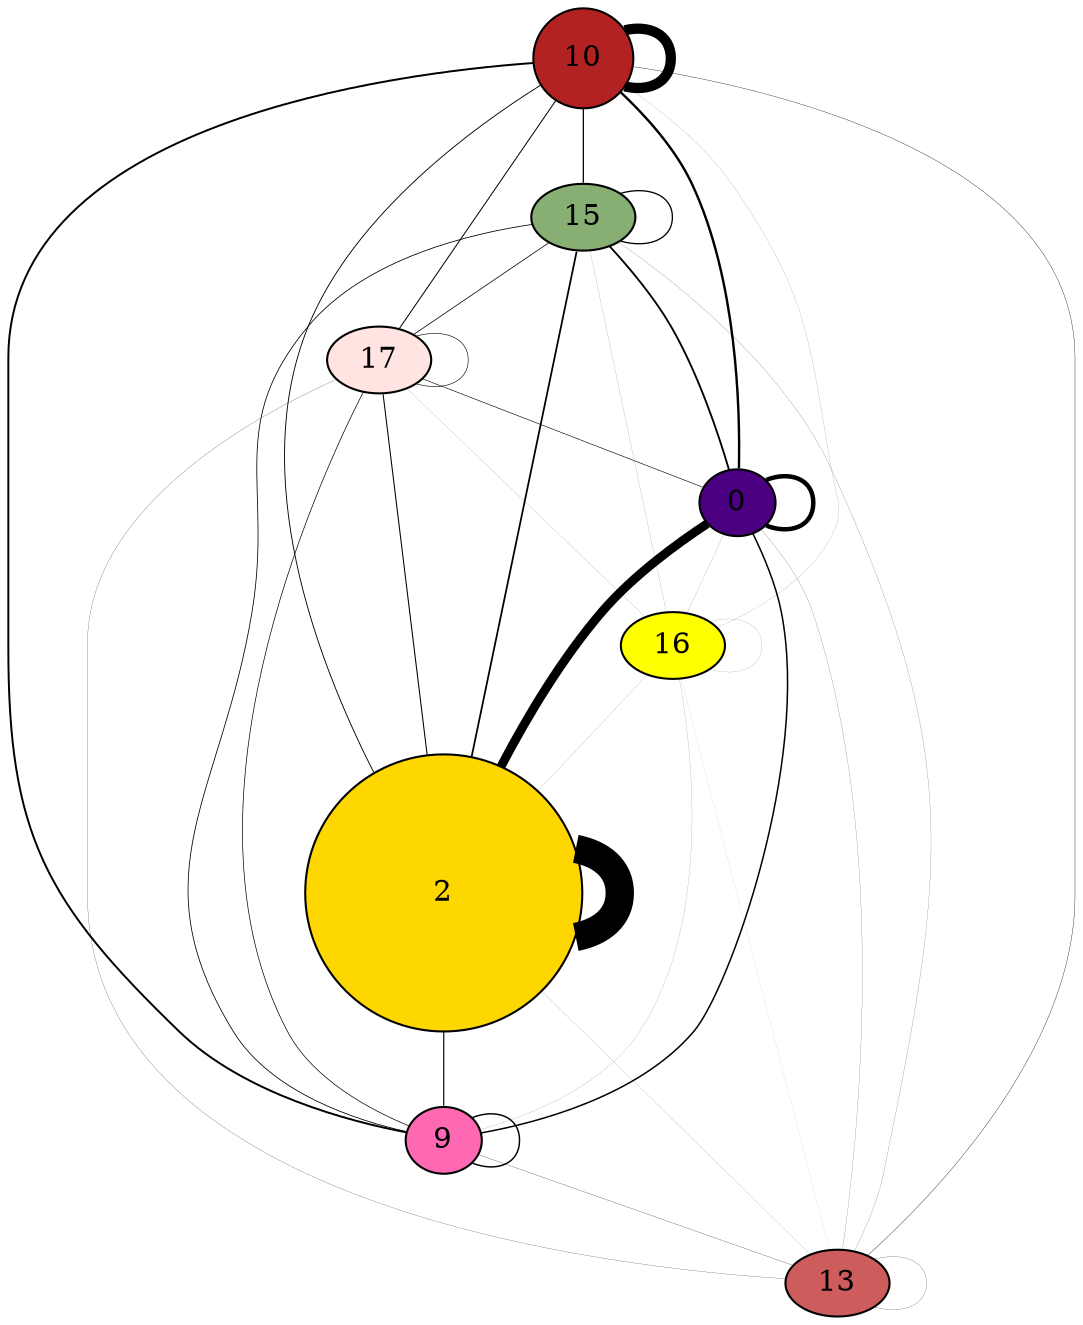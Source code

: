graph  {
	0	 [fillcolor="#4B0082",
		height=0.370887280998,
		style=filled,
		width=0.370887280998];
	0 -- 0	 [penwidth=2.15118128005];
	2	 [fillcolor="#FFD700",
		height=1.8416471884,
		style=filled,
		width=1.8416471884];
	0 -- 2	 [penwidth=4.27819198392];
	9	 [fillcolor="#FF69B4",
		height=0.121497557568,
		style=filled,
		width=0.121497557568];
	0 -- 9	 [penwidth=0.72511728541];
	16	 [fillcolor="#FFFF00",
		height=0.00639460829306,
		style=filled,
		width=0.00639460829306];
	0 -- 16	 [penwidth=0.0483411523607];
	13	 [fillcolor="#CD5C5C",
		height=0.0159865207327,
		style=filled,
		width=0.0159865207327];
	0 -- 13	 [penwidth=0.072511728541];
	10	 [fillcolor="#B22222",
		height=0.661841958332,
		style=filled,
		width=0.661841958332];
	10 -- 0	 [penwidth=1.16018765666];
	10 -- 10	 [penwidth=4.93079754079];
	10 -- 2	 [penwidth=0.435070371246];
	15	 [fillcolor="#87AE73",
		height=0.118300253422,
		style=filled,
		width=0.118300253422];
	10 -- 15	 [penwidth=0.604264404509];
	17	 [fillcolor="#FFE4E1",
		height=0.0607487787841,
		style=filled,
		width=0.0607487787841];
	10 -- 17	 [penwidth=0.483411523607];
	10 -- 9	 [penwidth=0.942652471034];
	10 -- 16	 [penwidth=0.0483411523607];
	10 -- 13	 [penwidth=0.169194033262];
	2 -- 2	 [penwidth=13.6080343895];
	2 -- 9	 [penwidth=0.555923252148];
	2 -- 13	 [penwidth=0.0483411523607];
	15 -- 0	 [penwidth=0.894311318673];
	15 -- 2	 [penwidth=0.845970166312];
	15 -- 15	 [penwidth=0.628434980689];
	15 -- 17	 [penwidth=0.362558642705];
	15 -- 9	 [penwidth=0.386729218886];
	15 -- 16	 [penwidth=0.0483411523607];
	15 -- 13	 [penwidth=0.072511728541];
	17 -- 0	 [penwidth=0.290046914164];
	17 -- 2	 [penwidth=0.507582099787];
	17 -- 17	 [penwidth=0.290046914164];
	17 -- 9	 [penwidth=0.338388066525];
	17 -- 16	 [penwidth=0.0483411523607];
	17 -- 13	 [penwidth=0.0966823047214];
	9 -- 9	 [penwidth=0.70094670923];
	9 -- 13	 [penwidth=0.120852880902];
	16 -- 2	 [penwidth=0.0483411523607];
	16 -- 9	 [penwidth=0.0483411523607];
	16 -- 16	 [penwidth=0.0483411523607];
	16 -- 13	 [penwidth=0.0241705761803];
	13 -- 13	 [penwidth=0.0966823047214];
}
